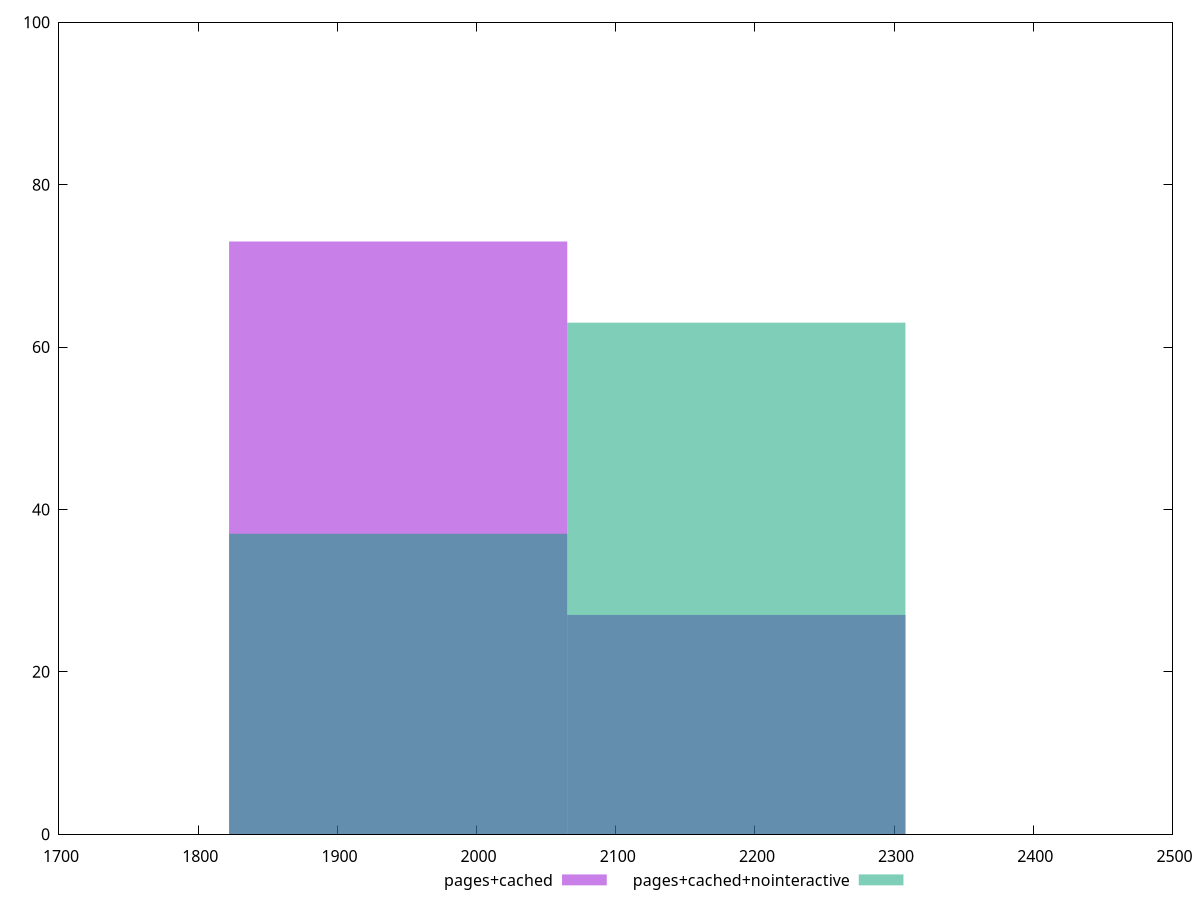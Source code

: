 reset
set terminal svg size 640, 500 enhanced background rgb 'white'
set output "report_00007_2020-12-11T15:55:29.892Z/first-contentful-paint/comparison/histogram/2_vs_3.svg"

$pagesCached <<EOF
1943.6830301455236 73
2186.643408913714 27
EOF

$pagesCachedNointeractive <<EOF
1943.6830301455236 37
2186.643408913714 63
EOF

set key outside below
set boxwidth 242.96037876819045
set yrange [0:100]
set style fill transparent solid 0.5 noborder

plot \
  $pagesCached title "pages+cached" with boxes, \
  $pagesCachedNointeractive title "pages+cached+nointeractive" with boxes, \


reset